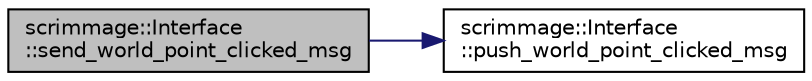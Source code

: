 digraph "scrimmage::Interface::send_world_point_clicked_msg"
{
 // LATEX_PDF_SIZE
  edge [fontname="Helvetica",fontsize="10",labelfontname="Helvetica",labelfontsize="10"];
  node [fontname="Helvetica",fontsize="10",shape=record];
  rankdir="LR";
  Node1 [label="scrimmage::Interface\l::send_world_point_clicked_msg",height=0.2,width=0.4,color="black", fillcolor="grey75", style="filled", fontcolor="black",tooltip=" "];
  Node1 -> Node2 [color="midnightblue",fontsize="10",style="solid",fontname="Helvetica"];
  Node2 [label="scrimmage::Interface\l::push_world_point_clicked_msg",height=0.2,width=0.4,color="black", fillcolor="white", style="filled",URL="$classscrimmage_1_1Interface.html#af1d36120d665493ee2a51d17572e03d1",tooltip=" "];
}
